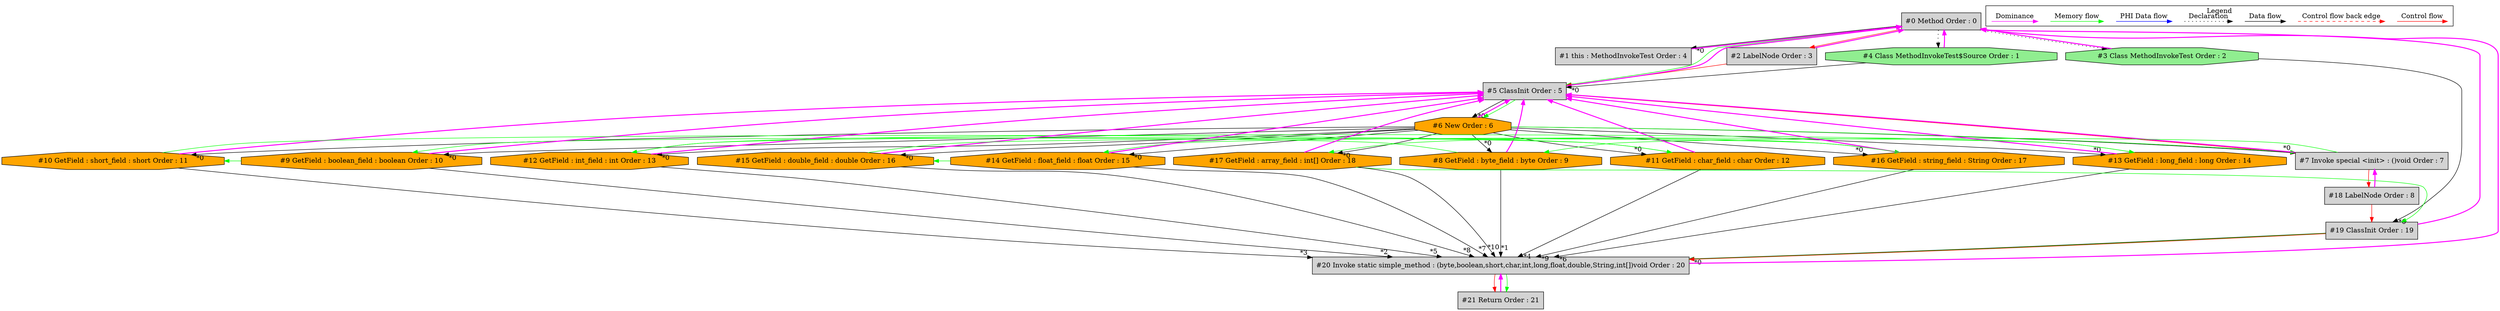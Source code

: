 digraph debugoutput {
 ordering="in";
 node0[label="#0 Method Order : 0",shape=box, fillcolor=lightgrey, style=filled];
 node1[label="#1 this : MethodInvokeTest Order : 4",shape=box, fillcolor=lightgrey, style=filled];
 node1 -> node0[dir="forward" color="fuchsia" penwidth="2"];
 node0 -> node1[headlabel="*0", labeldistance=2];
 node2[label="#2 LabelNode Order : 3",shape=box, fillcolor=lightgrey, style=filled];
 node2 -> node0[dir="forward" color="fuchsia" penwidth="2"];
 node0 -> node2[labeldistance=2, color=red, fontcolor=red];
 node3[label="#3 Class MethodInvokeTest Order : 2",shape=octagon, fillcolor=lightgreen, style=filled];
 node3 -> node0[dir="forward" color="fuchsia" penwidth="2"];
 node0 -> node3[style=dotted];
 node4[label="#4 Class MethodInvokeTest$Source Order : 1",shape=octagon, fillcolor=lightgreen, style=filled];
 node4 -> node0[dir="forward" color="fuchsia" penwidth="2"];
 node0 -> node4[style=dotted];
 node5[label="#5 ClassInit Order : 5",shape=box, fillcolor=lightgrey, style=filled];
 node5 -> node0[dir="forward" color="fuchsia" penwidth="2"];
 node4 -> node5[headlabel="*0", labeldistance=2];
 node2 -> node5[labeldistance=2, color=red, fontcolor=red];
 node0 -> node5[labeldistance=2, color=green, constraint=false];
 node6[label="#6 New Order : 6",shape=octagon, fillcolor=orange, style=filled];
 node6 -> node5[dir="forward" color="fuchsia" penwidth="2"];
 node5 -> node6[headlabel="*0", labeldistance=2];
 node5 -> node6[labeldistance=2, color=green, constraint=false];
 node7[label="#7 Invoke special <init> : ()void Order : 7",shape=box, fillcolor=lightgrey, style=filled];
 node7 -> node5[dir="forward" color="fuchsia" penwidth="2"];
 node6 -> node7[headlabel="*0", labeldistance=2];
 node5 -> node7[labeldistance=2, color=red, fontcolor=red];
 node6 -> node7[labeldistance=2, color=green, constraint=false];
 node8[label="#8 GetField : byte_field : byte Order : 9",shape=octagon, fillcolor=orange, style=filled];
 node8 -> node5[dir="forward" color="fuchsia" penwidth="2"];
 node6 -> node8[headlabel="*0", labeldistance=2];
 node7 -> node8[labeldistance=2, color=green, constraint=false];
 node9[label="#9 GetField : boolean_field : boolean Order : 10",shape=octagon, fillcolor=orange, style=filled];
 node9 -> node5[dir="forward" color="fuchsia" penwidth="2"];
 node6 -> node9[headlabel="*0", labeldistance=2];
 node8 -> node9[labeldistance=2, color=green, constraint=false];
 node10[label="#10 GetField : short_field : short Order : 11",shape=octagon, fillcolor=orange, style=filled];
 node10 -> node5[dir="forward" color="fuchsia" penwidth="2"];
 node6 -> node10[headlabel="*0", labeldistance=2];
 node9 -> node10[labeldistance=2, color=green, constraint=false];
 node11[label="#11 GetField : char_field : char Order : 12",shape=octagon, fillcolor=orange, style=filled];
 node11 -> node5[dir="forward" color="fuchsia" penwidth="2"];
 node6 -> node11[headlabel="*0", labeldistance=2];
 node10 -> node11[labeldistance=2, color=green, constraint=false];
 node12[label="#12 GetField : int_field : int Order : 13",shape=octagon, fillcolor=orange, style=filled];
 node12 -> node5[dir="forward" color="fuchsia" penwidth="2"];
 node6 -> node12[headlabel="*0", labeldistance=2];
 node11 -> node12[labeldistance=2, color=green, constraint=false];
 node13[label="#13 GetField : long_field : long Order : 14",shape=octagon, fillcolor=orange, style=filled];
 node13 -> node5[dir="forward" color="fuchsia" penwidth="2"];
 node6 -> node13[headlabel="*0", labeldistance=2];
 node12 -> node13[labeldistance=2, color=green, constraint=false];
 node14[label="#14 GetField : float_field : float Order : 15",shape=octagon, fillcolor=orange, style=filled];
 node14 -> node5[dir="forward" color="fuchsia" penwidth="2"];
 node6 -> node14[headlabel="*0", labeldistance=2];
 node13 -> node14[labeldistance=2, color=green, constraint=false];
 node15[label="#15 GetField : double_field : double Order : 16",shape=octagon, fillcolor=orange, style=filled];
 node15 -> node5[dir="forward" color="fuchsia" penwidth="2"];
 node6 -> node15[headlabel="*0", labeldistance=2];
 node14 -> node15[labeldistance=2, color=green, constraint=false];
 node16[label="#16 GetField : string_field : String Order : 17",shape=octagon, fillcolor=orange, style=filled];
 node16 -> node5[dir="forward" color="fuchsia" penwidth="2"];
 node6 -> node16[headlabel="*0", labeldistance=2];
 node15 -> node16[labeldistance=2, color=green, constraint=false];
 node17[label="#17 GetField : array_field : int[] Order : 18",shape=octagon, fillcolor=orange, style=filled];
 node17 -> node5[dir="forward" color="fuchsia" penwidth="2"];
 node6 -> node17[headlabel="*0", labeldistance=2];
 node16 -> node17[labeldistance=2, color=green, constraint=false];
 node18[label="#18 LabelNode Order : 8",shape=box, fillcolor=lightgrey, style=filled];
 node18 -> node7[dir="forward" color="fuchsia" penwidth="2"];
 node7 -> node18[labeldistance=2, color=red, fontcolor=red];
 node19[label="#19 ClassInit Order : 19",shape=box, fillcolor=lightgrey, style=filled];
 node19 -> node0[dir="forward" color="fuchsia" penwidth="2"];
 node3 -> node19[headlabel="*0", labeldistance=2];
 node17 -> node19[labeldistance=2, color=green, constraint=false];
 node18 -> node19[labeldistance=2, color=red, fontcolor=red];
 node20[label="#20 Invoke static simple_method : (byte,boolean,short,char,int,long,float,double,String,int[])void Order : 20",shape=box, fillcolor=lightgrey, style=filled];
 node20 -> node0[dir="forward" color="fuchsia" penwidth="2"];
 node19 -> node20[headlabel="*0", labeldistance=2];
 node8 -> node20[headlabel="*1", labeldistance=2];
 node9 -> node20[headlabel="*2", labeldistance=2];
 node10 -> node20[headlabel="*3", labeldistance=2];
 node11 -> node20[headlabel="*4", labeldistance=2];
 node12 -> node20[headlabel="*5", labeldistance=2];
 node13 -> node20[headlabel="*6", labeldistance=2];
 node14 -> node20[headlabel="*7", labeldistance=2];
 node15 -> node20[headlabel="*8", labeldistance=2];
 node16 -> node20[headlabel="*9", labeldistance=2];
 node17 -> node20[headlabel="*10", labeldistance=2];
 node19 -> node20[labeldistance=2, color=green, constraint=false];
 node19 -> node20[labeldistance=2, color=red, fontcolor=red];
 node21[label="#21 Return Order : 21",shape=box, fillcolor=lightgrey, style=filled];
 node21 -> node20[dir="forward" color="fuchsia" penwidth="2"];
 node20 -> node21[labeldistance=2, color=red, fontcolor=red];
 node20 -> node21[labeldistance=2, color=green, constraint=false];
 subgraph cluster_000 {
  label = "Legend";
  node [shape=point]
  {
   rank=same;
   c0 [style = invis];
   c1 [style = invis];
   c2 [style = invis];
   c3 [style = invis];
   d0 [style = invis];
   d1 [style = invis];
   d2 [style = invis];
   d3 [style = invis];
   d4 [style = invis];
   d5 [style = invis];
   d6 [style = invis];
   d7 [style = invis];
   d8 [style = invis];
   d9 [style = invis];
  }
  c0 -> c1 [label="Control flow", style=solid, color=red]
  c2 -> c3 [label="Control flow back edge", style=dashed, color=red]
  d0 -> d1 [label="Data flow"]
  d2 -> d3 [label="Declaration", style=dotted]
  d4 -> d5 [label="PHI Data flow", color=blue]
  d6 -> d7 [label="Memory flow", color=green]
  d8 -> d9 [label="Dominance", color=fuchsia, style=solid]
 }

}
